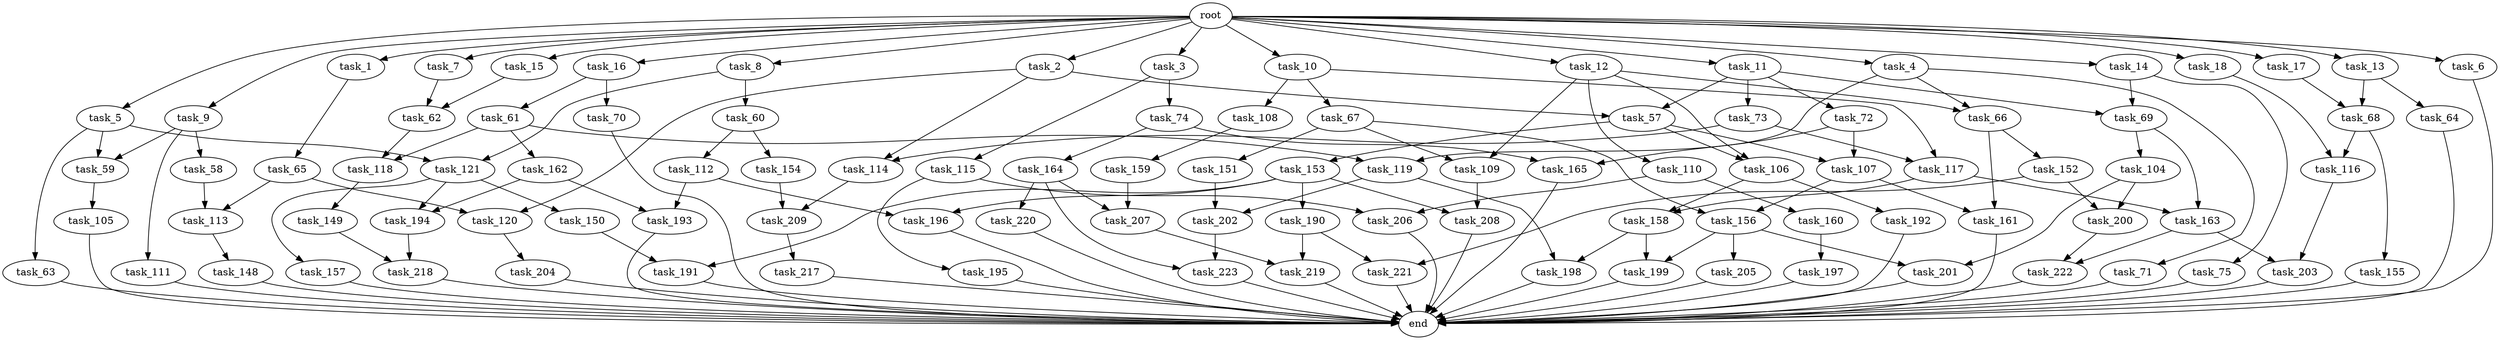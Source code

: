 digraph G {
  task_58 [size="3092376453.120000"];
  task_8 [size="10.240000"];
  end [size="0.000000"];
  task_156 [size="6356551598.080000"];
  task_108 [size="8589934592.000000"];
  task_191 [size="7301444403.200000"];
  task_207 [size="17179869184.000000"];
  task_15 [size="10.240000"];
  task_59 [size="7301444403.200000"];
  task_105 [size="1374389534.720000"];
  task_18 [size="10.240000"];
  task_195 [size="5497558138.880000"];
  task_154 [size="2147483648.000000"];
  task_73 [size="3092376453.120000"];
  task_209 [size="9363028705.280001"];
  task_16 [size="10.240000"];
  task_110 [size="6957847019.520000"];
  task_68 [size="3865470566.400000"];
  task_61 [size="3092376453.120000"];
  task_217 [size="5497558138.880000"];
  task_223 [size="15547781611.520000"];
  task_74 [size="773094113.280000"];
  task_158 [size="15547781611.520000"];
  task_1 [size="10.240000"];
  task_64 [size="3092376453.120000"];
  task_160 [size="3092376453.120000"];
  task_11 [size="10.240000"];
  task_62 [size="1546188226.560000"];
  task_107 [size="7301444403.200000"];
  task_2 [size="10.240000"];
  task_10 [size="10.240000"];
  task_197 [size="773094113.280000"];
  task_66 [size="10050223472.639999"];
  task_109 [size="11166914969.600000"];
  task_155 [size="1374389534.720000"];
  task_151 [size="4209067950.080000"];
  task_72 [size="3092376453.120000"];
  task_17 [size="10.240000"];
  task_199 [size="14087492730.880001"];
  task_221 [size="7301444403.200000"];
  task_67 [size="8589934592.000000"];
  task_150 [size="2147483648.000000"];
  task_218 [size="5583457484.800000"];
  task_203 [size="4982162063.360000"];
  task_157 [size="2147483648.000000"];
  task_106 [size="7301444403.200000"];
  task_12 [size="10.240000"];
  task_194 [size="2491081031.680000"];
  task_159 [size="343597383.680000"];
  task_114 [size="2147483648.000000"];
  task_149 [size="4209067950.080000"];
  task_104 [size="773094113.280000"];
  task_9 [size="10.240000"];
  task_148 [size="6957847019.520000"];
  task_165 [size="11166914969.600000"];
  task_222 [size="1546188226.560000"];
  task_192 [size="6957847019.520000"];
  task_202 [size="6356551598.080000"];
  task_69 [size="5239860101.120000"];
  task_57 [size="4466765987.840000"];
  task_196 [size="10050223472.639999"];
  task_118 [size="5583457484.800000"];
  task_201 [size="9964324126.719999"];
  task_65 [size="343597383.680000"];
  task_198 [size="9706626088.960001"];
  task_206 [size="8589934592.000000"];
  task_13 [size="10.240000"];
  task_193 [size="7301444403.200000"];
  task_121 [size="8418135900.160000"];
  task_152 [size="5497558138.880000"];
  task_219 [size="9105330667.520000"];
  task_3 [size="10.240000"];
  task_5 [size="10.240000"];
  task_220 [size="8589934592.000000"];
  task_115 [size="773094113.280000"];
  task_190 [size="3092376453.120000"];
  task_161 [size="7645041786.880000"];
  task_14 [size="10.240000"];
  task_116 [size="4466765987.840000"];
  task_4 [size="10.240000"];
  task_119 [size="4466765987.840000"];
  task_164 [size="4209067950.080000"];
  task_200 [size="1717986918.400000"];
  task_113 [size="11166914969.600000"];
  task_112 [size="2147483648.000000"];
  task_153 [size="343597383.680000"];
  root [size="0.000000"];
  task_120 [size="5583457484.800000"];
  task_60 [size="4209067950.080000"];
  task_70 [size="3092376453.120000"];
  task_6 [size="10.240000"];
  task_208 [size="10050223472.639999"];
  task_117 [size="9363028705.280001"];
  task_162 [size="1374389534.720000"];
  task_205 [size="8589934592.000000"];
  task_111 [size="3092376453.120000"];
  task_204 [size="1374389534.720000"];
  task_63 [size="4209067950.080000"];
  task_75 [size="2147483648.000000"];
  task_7 [size="10.240000"];
  task_71 [size="3092376453.120000"];
  task_163 [size="9363028705.280001"];

  task_58 -> task_113 [size="679477248.000000"];
  task_8 -> task_60 [size="411041792.000000"];
  task_8 -> task_121 [size="411041792.000000"];
  task_156 -> task_199 [size="838860800.000000"];
  task_156 -> task_205 [size="838860800.000000"];
  task_156 -> task_201 [size="838860800.000000"];
  task_108 -> task_159 [size="33554432.000000"];
  task_191 -> end [size="1.000000"];
  task_207 -> task_219 [size="209715200.000000"];
  task_15 -> task_62 [size="75497472.000000"];
  task_59 -> task_105 [size="134217728.000000"];
  task_105 -> end [size="1.000000"];
  task_18 -> task_116 [size="301989888.000000"];
  task_195 -> end [size="1.000000"];
  task_154 -> task_209 [size="75497472.000000"];
  task_73 -> task_114 [size="75497472.000000"];
  task_73 -> task_117 [size="75497472.000000"];
  task_209 -> task_217 [size="536870912.000000"];
  task_16 -> task_61 [size="301989888.000000"];
  task_16 -> task_70 [size="301989888.000000"];
  task_110 -> task_160 [size="301989888.000000"];
  task_110 -> task_206 [size="301989888.000000"];
  task_68 -> task_116 [size="134217728.000000"];
  task_68 -> task_155 [size="134217728.000000"];
  task_61 -> task_162 [size="134217728.000000"];
  task_61 -> task_118 [size="134217728.000000"];
  task_61 -> task_119 [size="134217728.000000"];
  task_217 -> end [size="1.000000"];
  task_223 -> end [size="1.000000"];
  task_74 -> task_164 [size="411041792.000000"];
  task_74 -> task_165 [size="411041792.000000"];
  task_158 -> task_198 [size="536870912.000000"];
  task_158 -> task_199 [size="536870912.000000"];
  task_1 -> task_65 [size="33554432.000000"];
  task_64 -> end [size="1.000000"];
  task_160 -> task_197 [size="75497472.000000"];
  task_11 -> task_69 [size="301989888.000000"];
  task_11 -> task_57 [size="301989888.000000"];
  task_11 -> task_72 [size="301989888.000000"];
  task_11 -> task_73 [size="301989888.000000"];
  task_62 -> task_118 [size="411041792.000000"];
  task_107 -> task_156 [size="209715200.000000"];
  task_107 -> task_161 [size="209715200.000000"];
  task_2 -> task_120 [size="134217728.000000"];
  task_2 -> task_57 [size="134217728.000000"];
  task_2 -> task_114 [size="134217728.000000"];
  task_10 -> task_108 [size="838860800.000000"];
  task_10 -> task_67 [size="838860800.000000"];
  task_10 -> task_117 [size="838860800.000000"];
  task_197 -> end [size="1.000000"];
  task_66 -> task_161 [size="536870912.000000"];
  task_66 -> task_152 [size="536870912.000000"];
  task_109 -> task_208 [size="679477248.000000"];
  task_155 -> end [size="1.000000"];
  task_151 -> task_202 [size="209715200.000000"];
  task_72 -> task_107 [size="679477248.000000"];
  task_72 -> task_165 [size="679477248.000000"];
  task_17 -> task_68 [size="75497472.000000"];
  task_199 -> end [size="1.000000"];
  task_221 -> end [size="1.000000"];
  task_67 -> task_156 [size="411041792.000000"];
  task_67 -> task_151 [size="411041792.000000"];
  task_67 -> task_109 [size="411041792.000000"];
  task_150 -> task_191 [size="411041792.000000"];
  task_218 -> end [size="1.000000"];
  task_203 -> end [size="1.000000"];
  task_157 -> end [size="1.000000"];
  task_106 -> task_158 [size="679477248.000000"];
  task_106 -> task_192 [size="679477248.000000"];
  task_12 -> task_106 [size="679477248.000000"];
  task_12 -> task_66 [size="679477248.000000"];
  task_12 -> task_110 [size="679477248.000000"];
  task_12 -> task_109 [size="679477248.000000"];
  task_194 -> task_218 [size="411041792.000000"];
  task_159 -> task_207 [size="838860800.000000"];
  task_114 -> task_209 [size="838860800.000000"];
  task_149 -> task_218 [size="134217728.000000"];
  task_104 -> task_200 [size="134217728.000000"];
  task_104 -> task_201 [size="134217728.000000"];
  task_9 -> task_58 [size="301989888.000000"];
  task_9 -> task_59 [size="301989888.000000"];
  task_9 -> task_111 [size="301989888.000000"];
  task_148 -> end [size="1.000000"];
  task_165 -> end [size="1.000000"];
  task_222 -> end [size="1.000000"];
  task_192 -> end [size="1.000000"];
  task_202 -> task_223 [size="679477248.000000"];
  task_69 -> task_104 [size="75497472.000000"];
  task_69 -> task_163 [size="75497472.000000"];
  task_57 -> task_106 [size="33554432.000000"];
  task_57 -> task_107 [size="33554432.000000"];
  task_57 -> task_153 [size="33554432.000000"];
  task_196 -> end [size="1.000000"];
  task_118 -> task_149 [size="411041792.000000"];
  task_201 -> end [size="1.000000"];
  task_65 -> task_120 [size="411041792.000000"];
  task_65 -> task_113 [size="411041792.000000"];
  task_198 -> end [size="1.000000"];
  task_206 -> end [size="1.000000"];
  task_13 -> task_64 [size="301989888.000000"];
  task_13 -> task_68 [size="301989888.000000"];
  task_193 -> end [size="1.000000"];
  task_121 -> task_194 [size="209715200.000000"];
  task_121 -> task_157 [size="209715200.000000"];
  task_121 -> task_150 [size="209715200.000000"];
  task_152 -> task_200 [size="33554432.000000"];
  task_152 -> task_221 [size="33554432.000000"];
  task_219 -> end [size="1.000000"];
  task_3 -> task_74 [size="75497472.000000"];
  task_3 -> task_115 [size="75497472.000000"];
  task_5 -> task_59 [size="411041792.000000"];
  task_5 -> task_63 [size="411041792.000000"];
  task_5 -> task_121 [size="411041792.000000"];
  task_220 -> end [size="1.000000"];
  task_115 -> task_195 [size="536870912.000000"];
  task_115 -> task_206 [size="536870912.000000"];
  task_190 -> task_221 [size="679477248.000000"];
  task_190 -> task_219 [size="679477248.000000"];
  task_161 -> end [size="1.000000"];
  task_14 -> task_69 [size="209715200.000000"];
  task_14 -> task_75 [size="209715200.000000"];
  task_116 -> task_203 [size="411041792.000000"];
  task_4 -> task_66 [size="301989888.000000"];
  task_4 -> task_119 [size="301989888.000000"];
  task_4 -> task_71 [size="301989888.000000"];
  task_119 -> task_198 [size="411041792.000000"];
  task_119 -> task_202 [size="411041792.000000"];
  task_164 -> task_207 [size="838860800.000000"];
  task_164 -> task_223 [size="838860800.000000"];
  task_164 -> task_220 [size="838860800.000000"];
  task_200 -> task_222 [size="75497472.000000"];
  task_113 -> task_148 [size="679477248.000000"];
  task_112 -> task_193 [size="679477248.000000"];
  task_112 -> task_196 [size="679477248.000000"];
  task_153 -> task_190 [size="301989888.000000"];
  task_153 -> task_208 [size="301989888.000000"];
  task_153 -> task_196 [size="301989888.000000"];
  task_153 -> task_191 [size="301989888.000000"];
  root -> task_8 [size="1.000000"];
  root -> task_9 [size="1.000000"];
  root -> task_16 [size="1.000000"];
  root -> task_14 [size="1.000000"];
  root -> task_6 [size="1.000000"];
  root -> task_4 [size="1.000000"];
  root -> task_5 [size="1.000000"];
  root -> task_1 [size="1.000000"];
  root -> task_10 [size="1.000000"];
  root -> task_13 [size="1.000000"];
  root -> task_15 [size="1.000000"];
  root -> task_11 [size="1.000000"];
  root -> task_3 [size="1.000000"];
  root -> task_12 [size="1.000000"];
  root -> task_2 [size="1.000000"];
  root -> task_18 [size="1.000000"];
  root -> task_7 [size="1.000000"];
  root -> task_17 [size="1.000000"];
  task_120 -> task_204 [size="134217728.000000"];
  task_60 -> task_154 [size="209715200.000000"];
  task_60 -> task_112 [size="209715200.000000"];
  task_70 -> end [size="1.000000"];
  task_6 -> end [size="1.000000"];
  task_208 -> end [size="1.000000"];
  task_117 -> task_163 [size="838860800.000000"];
  task_117 -> task_158 [size="838860800.000000"];
  task_162 -> task_193 [size="33554432.000000"];
  task_162 -> task_194 [size="33554432.000000"];
  task_205 -> end [size="1.000000"];
  task_111 -> end [size="1.000000"];
  task_204 -> end [size="1.000000"];
  task_63 -> end [size="1.000000"];
  task_75 -> end [size="1.000000"];
  task_7 -> task_62 [size="75497472.000000"];
  task_71 -> end [size="1.000000"];
  task_163 -> task_203 [size="75497472.000000"];
  task_163 -> task_222 [size="75497472.000000"];
}

